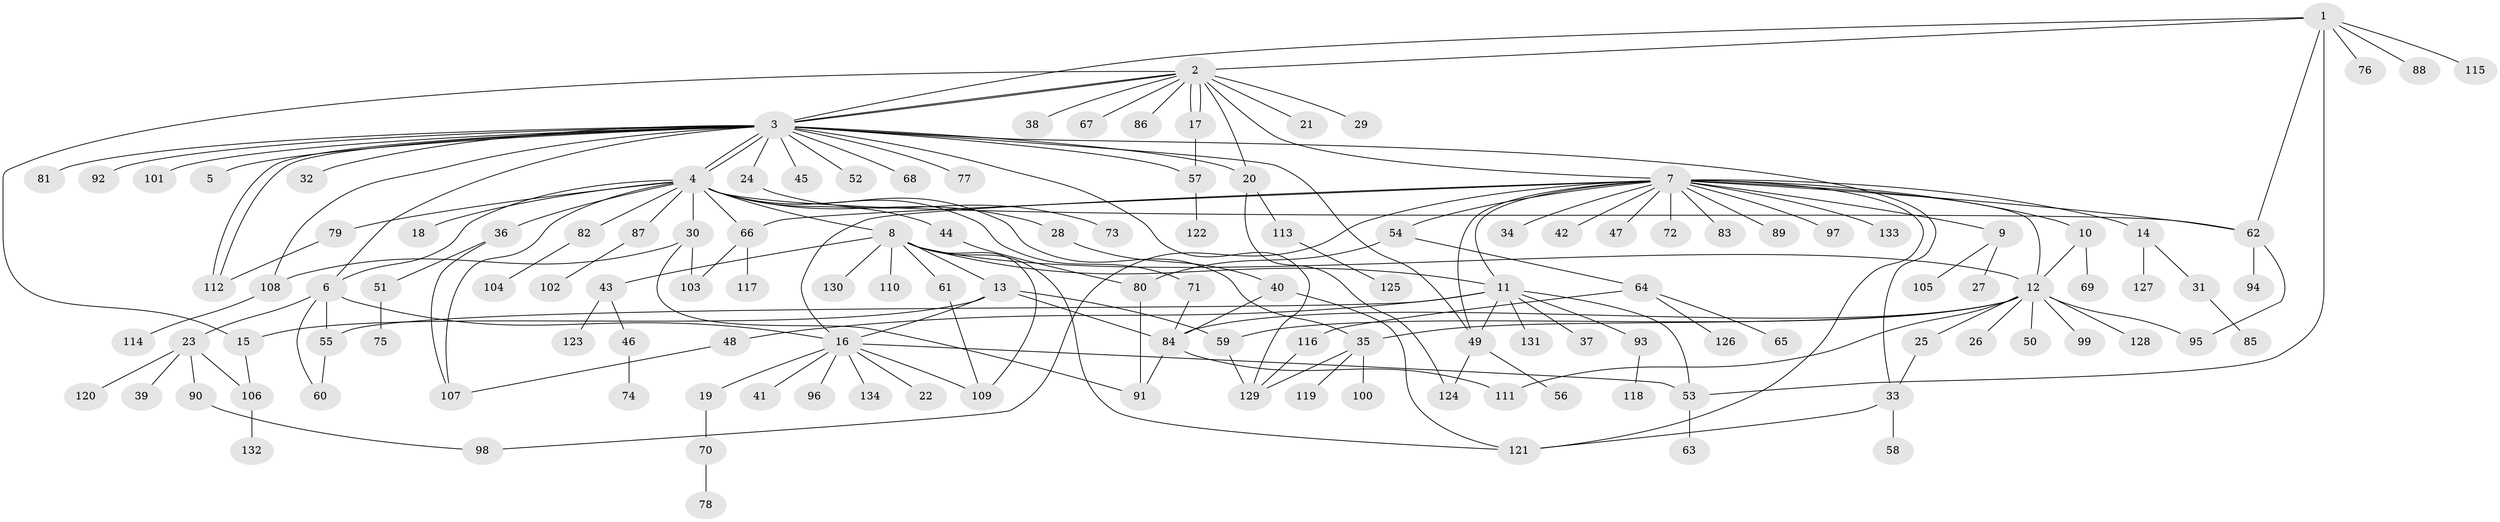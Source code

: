 // Generated by graph-tools (version 1.1) at 2025/25/03/09/25 03:25:59]
// undirected, 134 vertices, 183 edges
graph export_dot {
graph [start="1"]
  node [color=gray90,style=filled];
  1;
  2;
  3;
  4;
  5;
  6;
  7;
  8;
  9;
  10;
  11;
  12;
  13;
  14;
  15;
  16;
  17;
  18;
  19;
  20;
  21;
  22;
  23;
  24;
  25;
  26;
  27;
  28;
  29;
  30;
  31;
  32;
  33;
  34;
  35;
  36;
  37;
  38;
  39;
  40;
  41;
  42;
  43;
  44;
  45;
  46;
  47;
  48;
  49;
  50;
  51;
  52;
  53;
  54;
  55;
  56;
  57;
  58;
  59;
  60;
  61;
  62;
  63;
  64;
  65;
  66;
  67;
  68;
  69;
  70;
  71;
  72;
  73;
  74;
  75;
  76;
  77;
  78;
  79;
  80;
  81;
  82;
  83;
  84;
  85;
  86;
  87;
  88;
  89;
  90;
  91;
  92;
  93;
  94;
  95;
  96;
  97;
  98;
  99;
  100;
  101;
  102;
  103;
  104;
  105;
  106;
  107;
  108;
  109;
  110;
  111;
  112;
  113;
  114;
  115;
  116;
  117;
  118;
  119;
  120;
  121;
  122;
  123;
  124;
  125;
  126;
  127;
  128;
  129;
  130;
  131;
  132;
  133;
  134;
  1 -- 2;
  1 -- 3;
  1 -- 53;
  1 -- 62;
  1 -- 76;
  1 -- 88;
  1 -- 115;
  2 -- 3;
  2 -- 3;
  2 -- 7;
  2 -- 15;
  2 -- 17;
  2 -- 17;
  2 -- 20;
  2 -- 21;
  2 -- 29;
  2 -- 38;
  2 -- 67;
  2 -- 86;
  3 -- 4;
  3 -- 4;
  3 -- 5;
  3 -- 6;
  3 -- 20;
  3 -- 24;
  3 -- 32;
  3 -- 33;
  3 -- 45;
  3 -- 49;
  3 -- 52;
  3 -- 57;
  3 -- 68;
  3 -- 77;
  3 -- 81;
  3 -- 92;
  3 -- 101;
  3 -- 108;
  3 -- 112;
  3 -- 112;
  3 -- 129;
  4 -- 6;
  4 -- 8;
  4 -- 18;
  4 -- 28;
  4 -- 30;
  4 -- 35;
  4 -- 36;
  4 -- 44;
  4 -- 62;
  4 -- 66;
  4 -- 71;
  4 -- 79;
  4 -- 82;
  4 -- 87;
  4 -- 107;
  6 -- 16;
  6 -- 23;
  6 -- 55;
  6 -- 60;
  7 -- 9;
  7 -- 10;
  7 -- 11;
  7 -- 12;
  7 -- 14;
  7 -- 16;
  7 -- 34;
  7 -- 42;
  7 -- 47;
  7 -- 49;
  7 -- 54;
  7 -- 62;
  7 -- 66;
  7 -- 72;
  7 -- 83;
  7 -- 89;
  7 -- 97;
  7 -- 98;
  7 -- 121;
  7 -- 133;
  8 -- 11;
  8 -- 12;
  8 -- 13;
  8 -- 43;
  8 -- 61;
  8 -- 109;
  8 -- 110;
  8 -- 121;
  8 -- 130;
  9 -- 27;
  9 -- 105;
  10 -- 12;
  10 -- 69;
  11 -- 37;
  11 -- 48;
  11 -- 49;
  11 -- 53;
  11 -- 55;
  11 -- 93;
  11 -- 131;
  12 -- 25;
  12 -- 26;
  12 -- 35;
  12 -- 50;
  12 -- 59;
  12 -- 84;
  12 -- 95;
  12 -- 99;
  12 -- 111;
  12 -- 128;
  13 -- 15;
  13 -- 16;
  13 -- 59;
  13 -- 84;
  14 -- 31;
  14 -- 127;
  15 -- 106;
  16 -- 19;
  16 -- 22;
  16 -- 41;
  16 -- 53;
  16 -- 96;
  16 -- 109;
  16 -- 134;
  17 -- 57;
  19 -- 70;
  20 -- 113;
  20 -- 124;
  23 -- 39;
  23 -- 90;
  23 -- 106;
  23 -- 120;
  24 -- 73;
  25 -- 33;
  28 -- 40;
  30 -- 91;
  30 -- 103;
  30 -- 108;
  31 -- 85;
  33 -- 58;
  33 -- 121;
  35 -- 100;
  35 -- 119;
  35 -- 129;
  36 -- 51;
  36 -- 107;
  40 -- 84;
  40 -- 121;
  43 -- 46;
  43 -- 123;
  44 -- 80;
  46 -- 74;
  48 -- 107;
  49 -- 56;
  49 -- 124;
  51 -- 75;
  53 -- 63;
  54 -- 64;
  54 -- 80;
  55 -- 60;
  57 -- 122;
  59 -- 129;
  61 -- 109;
  62 -- 94;
  62 -- 95;
  64 -- 65;
  64 -- 116;
  64 -- 126;
  66 -- 103;
  66 -- 117;
  70 -- 78;
  71 -- 84;
  79 -- 112;
  80 -- 91;
  82 -- 104;
  84 -- 91;
  84 -- 111;
  87 -- 102;
  90 -- 98;
  93 -- 118;
  106 -- 132;
  108 -- 114;
  113 -- 125;
  116 -- 129;
}
